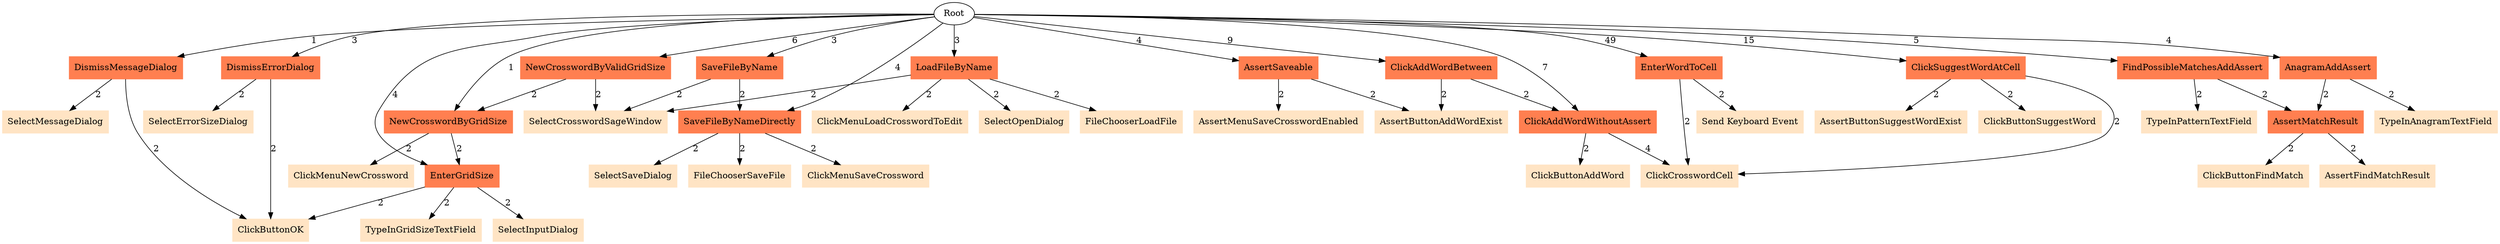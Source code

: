 // UK <-> LK
digraph {
	Root
	DismissMessageDialog [color=coral shape=box style=filled]
	NewCrosswordByValidGridSize [color=coral shape=box style=filled]
	AssertSaveable [color=coral shape=box style=filled]
	NewCrosswordByValidGridSize [color=coral shape=box style=filled]
	AssertSaveable [color=coral shape=box style=filled]
	NewCrosswordByValidGridSize [color=coral shape=box style=filled]
	AssertSaveable [color=coral shape=box style=filled]
	EnterGridSize [color=coral shape=box style=filled]
	DismissErrorDialog [color=coral shape=box style=filled]
	EnterGridSize [color=coral shape=box style=filled]
	DismissErrorDialog [color=coral shape=box style=filled]
	EnterGridSize [color=coral shape=box style=filled]
	DismissErrorDialog [color=coral shape=box style=filled]
	EnterGridSize [color=coral shape=box style=filled]
	AssertSaveable [color=coral shape=box style=filled]
	NewCrosswordByValidGridSize [color=coral shape=box style=filled]
	ClickAddWordBetween [color=coral shape=box style=filled]
	EnterWordToCell [color=coral shape=box style=filled]
	EnterWordToCell [color=coral shape=box style=filled]
	EnterWordToCell [color=coral shape=box style=filled]
	EnterWordToCell [color=coral shape=box style=filled]
	ClickSuggestWordAtCell [color=coral shape=box style=filled]
	ClickSuggestWordAtCell [color=coral shape=box style=filled]
	ClickAddWordBetween [color=coral shape=box style=filled]
	EnterWordToCell [color=coral shape=box style=filled]
	EnterWordToCell [color=coral shape=box style=filled]
	EnterWordToCell [color=coral shape=box style=filled]
	ClickSuggestWordAtCell [color=coral shape=box style=filled]
	ClickAddWordBetween [color=coral shape=box style=filled]
	ClickSuggestWordAtCell [color=coral shape=box style=filled]
	ClickAddWordBetween [color=coral shape=box style=filled]
	EnterWordToCell [color=coral shape=box style=filled]
	EnterWordToCell [color=coral shape=box style=filled]
	EnterWordToCell [color=coral shape=box style=filled]
	ClickAddWordBetween [color=coral shape=box style=filled]
	EnterWordToCell [color=coral shape=box style=filled]
	EnterWordToCell [color=coral shape=box style=filled]
	ClickSuggestWordAtCell [color=coral shape=box style=filled]
	ClickSuggestWordAtCell [color=coral shape=box style=filled]
	ClickSuggestWordAtCell [color=coral shape=box style=filled]
	NewCrosswordByGridSize [color=coral shape=box style=filled]
	SaveFileByName [color=coral shape=box style=filled]
	SaveFileByName [color=coral shape=box style=filled]
	NewCrosswordByValidGridSize [color=coral shape=box style=filled]
	ClickAddWordBetween [color=coral shape=box style=filled]
	FindPossibleMatchesAddAssert [color=coral shape=box style=filled]
	FindPossibleMatchesAddAssert [color=coral shape=box style=filled]
	FindPossibleMatchesAddAssert [color=coral shape=box style=filled]
	FindPossibleMatchesAddAssert [color=coral shape=box style=filled]
	LoadFileByName [color=coral shape=box style=filled]
	LoadFileByName [color=coral shape=box style=filled]
	AnagramAddAssert [color=coral shape=box style=filled]
	AnagramAddAssert [color=coral shape=box style=filled]
	AnagramAddAssert [color=coral shape=box style=filled]
	NewCrosswordByValidGridSize [color=coral shape=box style=filled]
	ClickAddWordBetween [color=coral shape=box style=filled]
	EnterWordToCell [color=coral shape=box style=filled]
	EnterWordToCell [color=coral shape=box style=filled]
	EnterWordToCell [color=coral shape=box style=filled]
	EnterWordToCell [color=coral shape=box style=filled]
	ClickAddWordWithoutAssert [color=coral shape=box style=filled]
	EnterWordToCell [color=coral shape=box style=filled]
	EnterWordToCell [color=coral shape=box style=filled]
	EnterWordToCell [color=coral shape=box style=filled]
	EnterWordToCell [color=coral shape=box style=filled]
	ClickAddWordWithoutAssert [color=coral shape=box style=filled]
	EnterWordToCell [color=coral shape=box style=filled]
	EnterWordToCell [color=coral shape=box style=filled]
	ClickSuggestWordAtCell [color=coral shape=box style=filled]
	ClickAddWordWithoutAssert [color=coral shape=box style=filled]
	EnterWordToCell [color=coral shape=box style=filled]
	EnterWordToCell [color=coral shape=box style=filled]
	EnterWordToCell [color=coral shape=box style=filled]
	EnterWordToCell [color=coral shape=box style=filled]
	ClickSuggestWordAtCell [color=coral shape=box style=filled]
	ClickAddWordWithoutAssert [color=coral shape=box style=filled]
	EnterWordToCell [color=coral shape=box style=filled]
	EnterWordToCell [color=coral shape=box style=filled]
	ClickSuggestWordAtCell [color=coral shape=box style=filled]
	ClickSuggestWordAtCell [color=coral shape=box style=filled]
	SaveFileByNameDirectly [color=coral shape=box style=filled]
	ClickAddWordWithoutAssert [color=coral shape=box style=filled]
	EnterWordToCell [color=coral shape=box style=filled]
	EnterWordToCell [color=coral shape=box style=filled]
	EnterWordToCell [color=coral shape=box style=filled]
	EnterWordToCell [color=coral shape=box style=filled]
	ClickSuggestWordAtCell [color=coral shape=box style=filled]
	ClickSuggestWordAtCell [color=coral shape=box style=filled]
	SaveFileByNameDirectly [color=coral shape=box style=filled]
	AnagramAddAssert [color=coral shape=box style=filled]
	FindPossibleMatchesAddAssert [color=coral shape=box style=filled]
	LoadFileByName [color=coral shape=box style=filled]
	ClickAddWordBetween [color=coral shape=box style=filled]
	EnterWordToCell [color=coral shape=box style=filled]
	EnterWordToCell [color=coral shape=box style=filled]
	EnterWordToCell [color=coral shape=box style=filled]
	EnterWordToCell [color=coral shape=box style=filled]
	ClickAddWordWithoutAssert [color=coral shape=box style=filled]
	EnterWordToCell [color=coral shape=box style=filled]
	EnterWordToCell [color=coral shape=box style=filled]
	EnterWordToCell [color=coral shape=box style=filled]
	EnterWordToCell [color=coral shape=box style=filled]
	EnterWordToCell [color=coral shape=box style=filled]
	EnterWordToCell [color=coral shape=box style=filled]
	ClickAddWordWithoutAssert [color=coral shape=box style=filled]
	SaveFileByNameDirectly [color=coral shape=box style=filled]
	EnterWordToCell [color=coral shape=box style=filled]
	EnterWordToCell [color=coral shape=box style=filled]
	EnterWordToCell [color=coral shape=box style=filled]
	ClickSuggestWordAtCell [color=coral shape=box style=filled]
	ClickSuggestWordAtCell [color=coral shape=box style=filled]
	SaveFileByNameDirectly [color=coral shape=box style=filled]
	ClickAddWordBetween [color=coral shape=box style=filled]
	EnterWordToCell [color=coral shape=box style=filled]
	EnterWordToCell [color=coral shape=box style=filled]
	EnterWordToCell [color=coral shape=box style=filled]
	EnterWordToCell [color=coral shape=box style=filled]
	SaveFileByName [color=coral shape=box style=filled]
	SelectMessageDialog [color=bisque shape=box style=filled]
	ClickButtonOK [color=bisque shape=box style=filled]
	ClickMenuNewCrossword [color=bisque shape=box style=filled]
	EnterGridSize [color=coral shape=box style=filled]
	AssertButtonAddWordExist [color=bisque shape=box style=filled]
	AssertMenuSaveCrosswordEnabled [color=bisque shape=box style=filled]
	NewCrosswordByGridSize [color=coral shape=box style=filled]
	SelectCrosswordSageWindow [color=bisque shape=box style=filled]
	SelectInputDialog [color=bisque shape=box style=filled]
	TypeInGridSizeTextField [color=bisque shape=box style=filled]
	ClickButtonOK [color=bisque shape=box style=filled]
	SelectErrorSizeDialog [color=bisque shape=box style=filled]
	ClickButtonOK [color=bisque shape=box style=filled]
	AssertButtonAddWordExist [color=bisque shape=box style=filled]
	ClickAddWordWithoutAssert [color=coral shape=box style=filled]
	ClickButtonAddWord [color=bisque shape=box style=filled]
	ClickCrosswordCell [color=bisque shape=box style=filled]
	ClickCrosswordCell [color=bisque shape=box style=filled]
	ClickCrosswordCell [color=bisque shape=box style=filled]
	"Send Keyboard Event" [color=bisque shape=box style=filled]
	ClickCrosswordCell [color=bisque shape=box style=filled]
	AssertButtonSuggestWordExist [color=bisque shape=box style=filled]
	ClickButtonSuggestWord [color=bisque shape=box style=filled]
	ClickMenuSaveCrossword [color=bisque shape=box style=filled]
	SelectSaveDialog [color=bisque shape=box style=filled]
	FileChooserSaveFile [color=bisque shape=box style=filled]
	SelectCrosswordSageWindow [color=bisque shape=box style=filled]
	SaveFileByNameDirectly [color=coral shape=box style=filled]
	SelectCrosswordSageWindow [color=bisque shape=box style=filled]
	ClickMenuLoadCrosswordToEdit [color=bisque shape=box style=filled]
	SelectOpenDialog [color=bisque shape=box style=filled]
	FileChooserLoadFile [color=bisque shape=box style=filled]
	TypeInPatternTextField [color=bisque shape=box style=filled]
	AssertMatchResult [color=coral shape=box style=filled]
	TypeInAnagramTextField [color=bisque shape=box style=filled]
	AssertMatchResult [color=coral shape=box style=filled]
	ClickButtonFindMatch [color=bisque shape=box style=filled]
	AssertFindMatchResult [color=bisque shape=box style=filled]
	SelectMessageDialog [color=bisque shape=box style=filled]
	ClickButtonOK [color=bisque shape=box style=filled]
	ClickMenuNewCrossword [color=bisque shape=box style=filled]
	EnterGridSize [color=coral shape=box style=filled]
	AssertButtonAddWordExist [color=bisque shape=box style=filled]
	AssertMenuSaveCrosswordEnabled [color=bisque shape=box style=filled]
	NewCrosswordByGridSize [color=coral shape=box style=filled]
	SelectCrosswordSageWindow [color=bisque shape=box style=filled]
	SelectInputDialog [color=bisque shape=box style=filled]
	TypeInGridSizeTextField [color=bisque shape=box style=filled]
	ClickButtonOK [color=bisque shape=box style=filled]
	SelectErrorSizeDialog [color=bisque shape=box style=filled]
	ClickButtonOK [color=bisque shape=box style=filled]
	AssertButtonAddWordExist [color=bisque shape=box style=filled]
	ClickAddWordWithoutAssert [color=coral shape=box style=filled]
	ClickButtonAddWord [color=bisque shape=box style=filled]
	ClickCrosswordCell [color=bisque shape=box style=filled]
	ClickCrosswordCell [color=bisque shape=box style=filled]
	ClickCrosswordCell [color=bisque shape=box style=filled]
	"Send Keyboard Event" [color=bisque shape=box style=filled]
	ClickCrosswordCell [color=bisque shape=box style=filled]
	AssertButtonSuggestWordExist [color=bisque shape=box style=filled]
	ClickButtonSuggestWord [color=bisque shape=box style=filled]
	ClickMenuSaveCrossword [color=bisque shape=box style=filled]
	SelectSaveDialog [color=bisque shape=box style=filled]
	FileChooserSaveFile [color=bisque shape=box style=filled]
	SelectCrosswordSageWindow [color=bisque shape=box style=filled]
	SaveFileByNameDirectly [color=coral shape=box style=filled]
	SelectCrosswordSageWindow [color=bisque shape=box style=filled]
	ClickMenuLoadCrosswordToEdit [color=bisque shape=box style=filled]
	SelectOpenDialog [color=bisque shape=box style=filled]
	FileChooserLoadFile [color=bisque shape=box style=filled]
	TypeInPatternTextField [color=bisque shape=box style=filled]
	AssertMatchResult [color=coral shape=box style=filled]
	TypeInAnagramTextField [color=bisque shape=box style=filled]
	AssertMatchResult [color=coral shape=box style=filled]
	ClickButtonFindMatch [color=bisque shape=box style=filled]
	AssertFindMatchResult [color=bisque shape=box style=filled]
		AssertMatchResult -> ClickButtonFindMatch [label=2]
		Root -> DismissErrorDialog [label=3]
		ClickSuggestWordAtCell -> ClickCrosswordCell [label=2]
		Root -> NewCrosswordByValidGridSize [label=6]
		ClickSuggestWordAtCell -> AssertButtonSuggestWordExist [label=2]
		SaveFileByNameDirectly -> FileChooserSaveFile [label=2]
		LoadFileByName -> SelectCrosswordSageWindow [label=2]
		Root -> EnterGridSize [label=4]
		AnagramAddAssert -> AssertMatchResult [label=2]
		Root -> ClickAddWordWithoutAssert [label=7]
		LoadFileByName -> SelectOpenDialog [label=2]
		EnterWordToCell -> "Send Keyboard Event" [label=2]
		LoadFileByName -> ClickMenuLoadCrosswordToEdit [label=2]
		Root -> FindPossibleMatchesAddAssert [label=5]
		EnterGridSize -> TypeInGridSizeTextField [label=2]
		DismissErrorDialog -> ClickButtonOK [label=2]
		Root -> NewCrosswordByGridSize [label=1]
		SaveFileByName -> SelectCrosswordSageWindow [label=2]
		SaveFileByNameDirectly -> ClickMenuSaveCrossword [label=2]
		DismissMessageDialog -> SelectMessageDialog [label=2]
		EnterGridSize -> SelectInputDialog [label=2]
		Root -> LoadFileByName [label=3]
		Root -> ClickSuggestWordAtCell [label=15]
		NewCrosswordByValidGridSize -> NewCrosswordByGridSize [label=2]
		LoadFileByName -> FileChooserLoadFile [label=2]
		Root -> AnagramAddAssert [label=4]
		AssertSaveable -> AssertButtonAddWordExist [label=2]
		Root -> EnterWordToCell [label=49]
		NewCrosswordByGridSize -> EnterGridSize [label=2]
		ClickAddWordWithoutAssert -> ClickCrosswordCell [label=4]
		Root -> ClickAddWordBetween [label=9]
		FindPossibleMatchesAddAssert -> AssertMatchResult [label=2]
		ClickAddWordWithoutAssert -> ClickButtonAddWord [label=2]
		DismissMessageDialog -> ClickButtonOK [label=2]
		AnagramAddAssert -> TypeInAnagramTextField [label=2]
		FindPossibleMatchesAddAssert -> TypeInPatternTextField [label=2]
		Root -> DismissMessageDialog [label=1]
		ClickAddWordBetween -> ClickAddWordWithoutAssert [label=2]
		SaveFileByNameDirectly -> SelectSaveDialog [label=2]
		Root -> AssertSaveable [label=4]
		SaveFileByName -> SaveFileByNameDirectly [label=2]
		Root -> SaveFileByName [label=3]
		NewCrosswordByValidGridSize -> SelectCrosswordSageWindow [label=2]
		DismissErrorDialog -> SelectErrorSizeDialog [label=2]
		NewCrosswordByGridSize -> ClickMenuNewCrossword [label=2]
		Root -> SaveFileByNameDirectly [label=4]
		AssertSaveable -> AssertMenuSaveCrosswordEnabled [label=2]
		EnterWordToCell -> ClickCrosswordCell [label=2]
		ClickSuggestWordAtCell -> ClickButtonSuggestWord [label=2]
		ClickAddWordBetween -> AssertButtonAddWordExist [label=2]
		AssertMatchResult -> AssertFindMatchResult [label=2]
		EnterGridSize -> ClickButtonOK [label=2]
}